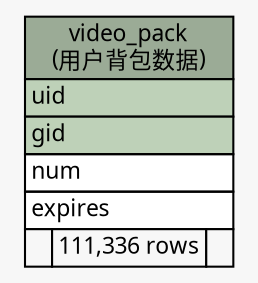 // dot 2.26.0 on Linux 2.6.32-504.3.3.el6.x86_64
// SchemaSpy rev Unknown
digraph "video_pack" {
  graph [
    rankdir="RL"
    bgcolor="#f7f7f7"
    nodesep="0.18"
    ranksep="0.46"
    fontname="Microsoft YaHei"
    fontsize="11"
  ];
  node [
    fontname="Microsoft YaHei"
    fontsize="11"
    shape="plaintext"
  ];
  edge [
    arrowsize="0.8"
  ];
  "video_pack" [
    label=<
    <TABLE BORDER="0" CELLBORDER="1" CELLSPACING="0" BGCOLOR="#ffffff">
      <TR><TD COLSPAN="3" BGCOLOR="#9bab96" ALIGN="CENTER">video_pack<br/>(用户背包数据)</TD></TR>
      <TR><TD PORT="uid" COLSPAN="3" BGCOLOR="#bed1b8" ALIGN="LEFT">uid</TD></TR>
      <TR><TD PORT="gid" COLSPAN="3" BGCOLOR="#bed1b8" ALIGN="LEFT">gid</TD></TR>
      <TR><TD PORT="num" COLSPAN="3" ALIGN="LEFT">num</TD></TR>
      <TR><TD PORT="expires" COLSPAN="3" ALIGN="LEFT">expires</TD></TR>
      <TR><TD ALIGN="LEFT" BGCOLOR="#f7f7f7">  </TD><TD ALIGN="RIGHT" BGCOLOR="#f7f7f7">111,336 rows</TD><TD ALIGN="RIGHT" BGCOLOR="#f7f7f7">  </TD></TR>
    </TABLE>>
    URL="tables/video_pack.html"
    tooltip="video_pack"
  ];
}
